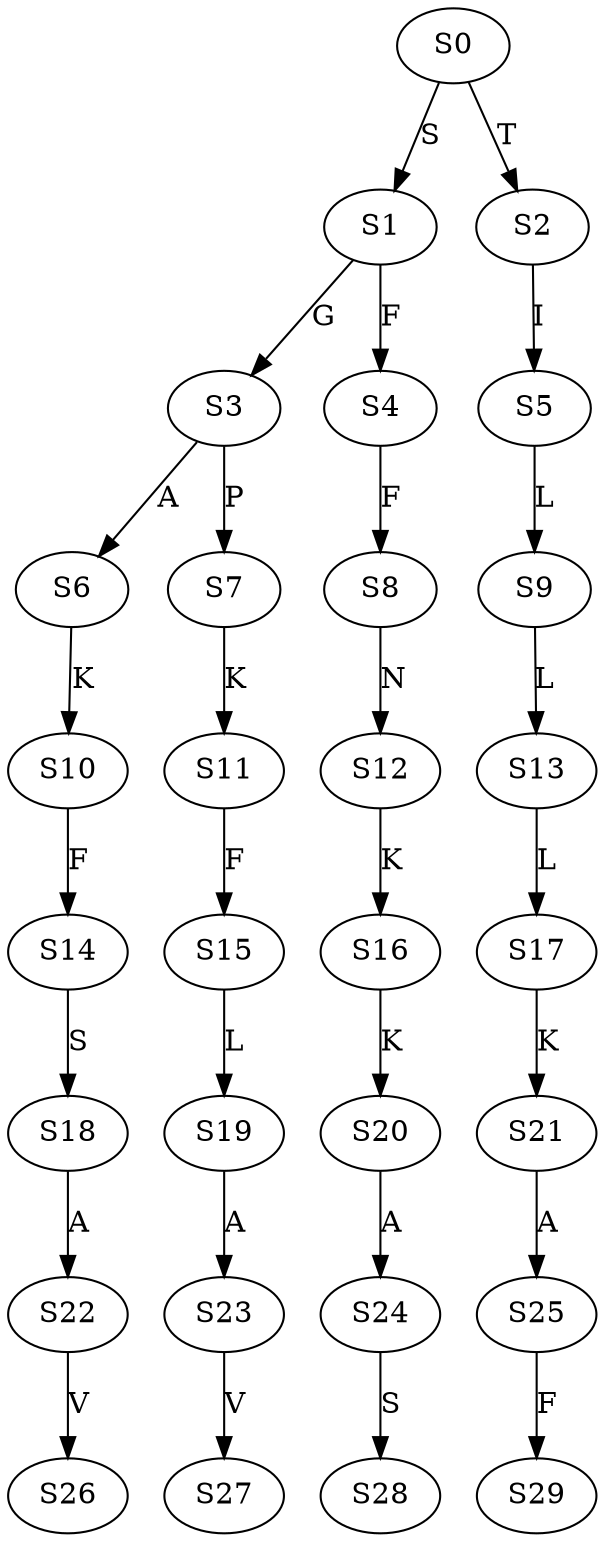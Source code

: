 strict digraph  {
	S0 -> S1 [ label = S ];
	S0 -> S2 [ label = T ];
	S1 -> S3 [ label = G ];
	S1 -> S4 [ label = F ];
	S2 -> S5 [ label = I ];
	S3 -> S6 [ label = A ];
	S3 -> S7 [ label = P ];
	S4 -> S8 [ label = F ];
	S5 -> S9 [ label = L ];
	S6 -> S10 [ label = K ];
	S7 -> S11 [ label = K ];
	S8 -> S12 [ label = N ];
	S9 -> S13 [ label = L ];
	S10 -> S14 [ label = F ];
	S11 -> S15 [ label = F ];
	S12 -> S16 [ label = K ];
	S13 -> S17 [ label = L ];
	S14 -> S18 [ label = S ];
	S15 -> S19 [ label = L ];
	S16 -> S20 [ label = K ];
	S17 -> S21 [ label = K ];
	S18 -> S22 [ label = A ];
	S19 -> S23 [ label = A ];
	S20 -> S24 [ label = A ];
	S21 -> S25 [ label = A ];
	S22 -> S26 [ label = V ];
	S23 -> S27 [ label = V ];
	S24 -> S28 [ label = S ];
	S25 -> S29 [ label = F ];
}
